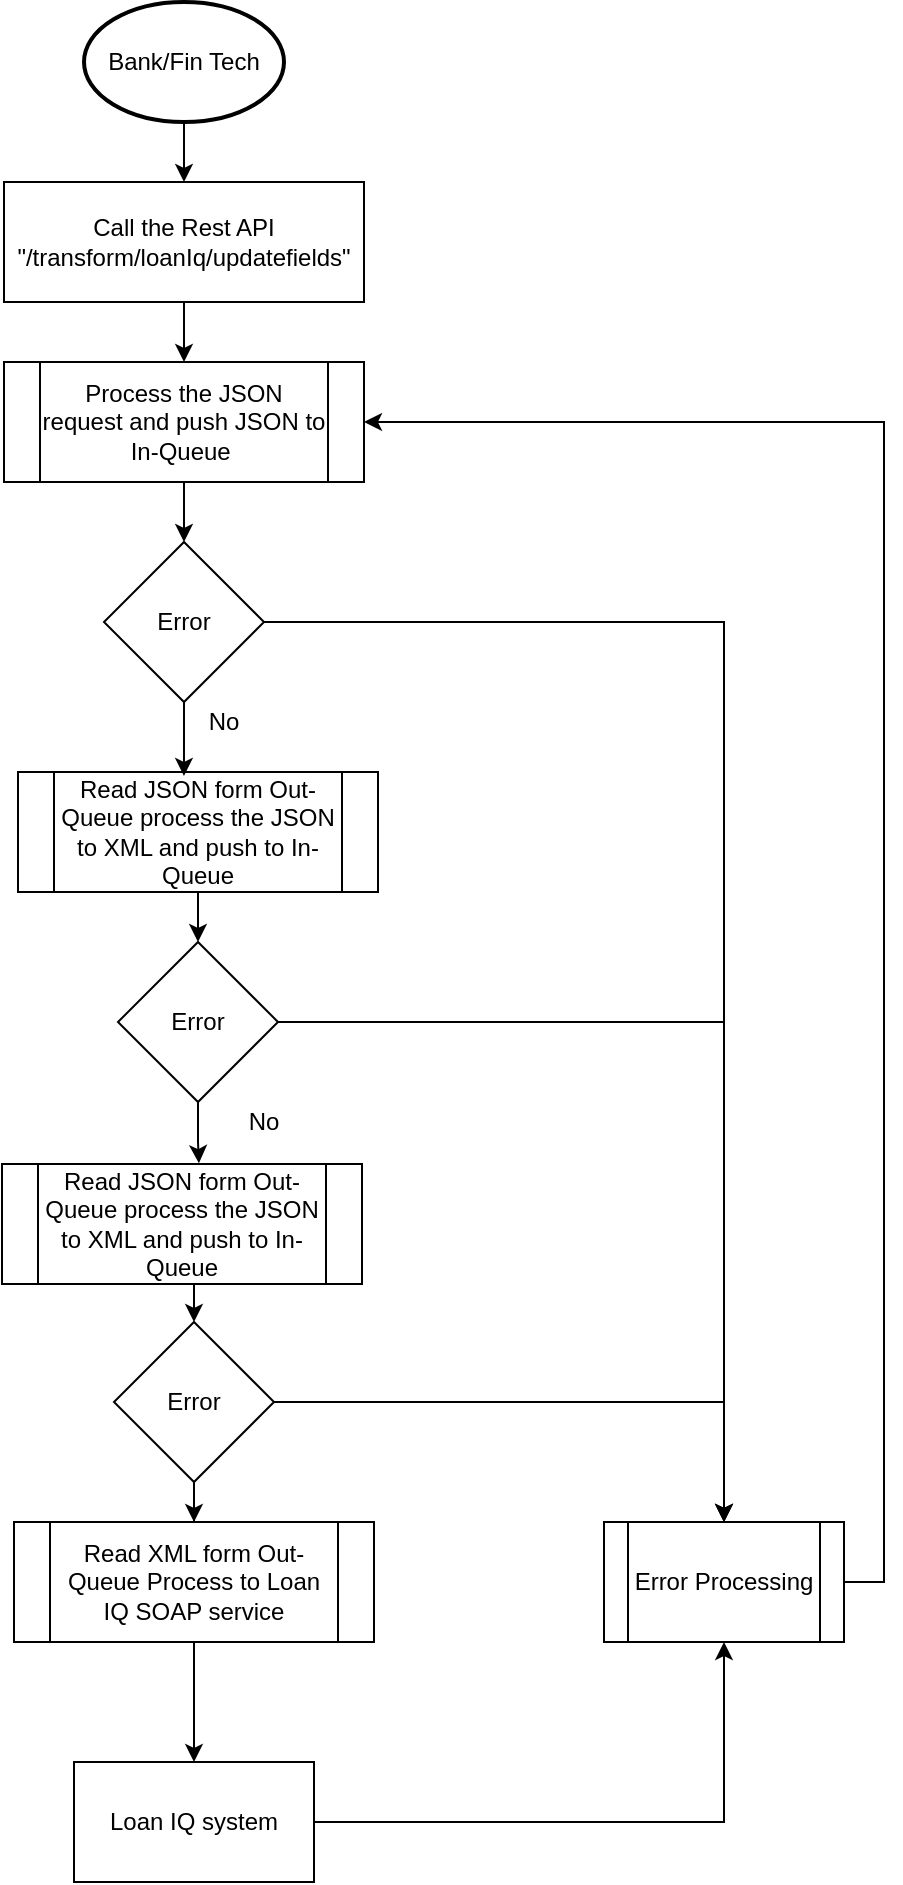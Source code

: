 <mxfile version="14.9.8" type="github" pages="2">
  <diagram id="HuAqnT2lXIl6ZQlY2Rdg" name="Page-1">
    <mxGraphModel dx="1024" dy="563" grid="1" gridSize="10" guides="1" tooltips="1" connect="1" arrows="1" fold="1" page="1" pageScale="1" pageWidth="850" pageHeight="1100" math="0" shadow="0">
      <root>
        <mxCell id="0" />
        <mxCell id="1" parent="0" />
        <mxCell id="64HIhIkmmN7Aq2NFYNBo-4" style="edgeStyle=orthogonalEdgeStyle;rounded=0;orthogonalLoop=1;jettySize=auto;html=1;exitX=0.5;exitY=1;exitDx=0;exitDy=0;exitPerimeter=0;entryX=0.5;entryY=0;entryDx=0;entryDy=0;" parent="1" source="64HIhIkmmN7Aq2NFYNBo-2" target="64HIhIkmmN7Aq2NFYNBo-3" edge="1">
          <mxGeometry relative="1" as="geometry" />
        </mxCell>
        <mxCell id="64HIhIkmmN7Aq2NFYNBo-2" value="Bank/Fin Tech" style="strokeWidth=2;html=1;shape=mxgraph.flowchart.start_1;whiteSpace=wrap;" parent="1" vertex="1">
          <mxGeometry x="280" y="60" width="100" height="60" as="geometry" />
        </mxCell>
        <mxCell id="64HIhIkmmN7Aq2NFYNBo-11" value="" style="edgeStyle=orthogonalEdgeStyle;rounded=0;orthogonalLoop=1;jettySize=auto;html=1;" parent="1" source="64HIhIkmmN7Aq2NFYNBo-3" target="64HIhIkmmN7Aq2NFYNBo-6" edge="1">
          <mxGeometry relative="1" as="geometry" />
        </mxCell>
        <mxCell id="64HIhIkmmN7Aq2NFYNBo-3" value="Call the Rest API&lt;br&gt;&quot;/transform/loanIq/updatefields&quot;" style="rounded=0;whiteSpace=wrap;html=1;" parent="1" vertex="1">
          <mxGeometry x="240" y="150" width="180" height="60" as="geometry" />
        </mxCell>
        <mxCell id="64HIhIkmmN7Aq2NFYNBo-15" style="edgeStyle=orthogonalEdgeStyle;rounded=0;orthogonalLoop=1;jettySize=auto;html=1;entryX=0.5;entryY=0;entryDx=0;entryDy=0;" parent="1" source="64HIhIkmmN7Aq2NFYNBo-6" target="64HIhIkmmN7Aq2NFYNBo-12" edge="1">
          <mxGeometry relative="1" as="geometry" />
        </mxCell>
        <mxCell id="64HIhIkmmN7Aq2NFYNBo-6" value="Process the JSON request and push JSON to In-Queue&amp;nbsp;" style="shape=process;whiteSpace=wrap;html=1;backgroundOutline=1;" parent="1" vertex="1">
          <mxGeometry x="240" y="240" width="180" height="60" as="geometry" />
        </mxCell>
        <mxCell id="64HIhIkmmN7Aq2NFYNBo-17" style="edgeStyle=orthogonalEdgeStyle;rounded=0;orthogonalLoop=1;jettySize=auto;html=1;entryX=0.5;entryY=0;entryDx=0;entryDy=0;" parent="1" source="64HIhIkmmN7Aq2NFYNBo-7" target="64HIhIkmmN7Aq2NFYNBo-16" edge="1">
          <mxGeometry relative="1" as="geometry" />
        </mxCell>
        <mxCell id="64HIhIkmmN7Aq2NFYNBo-7" value="Read JSON form Out-Queue process the JSON to XML and push to In-Queue" style="shape=process;whiteSpace=wrap;html=1;backgroundOutline=1;" parent="1" vertex="1">
          <mxGeometry x="247" y="445" width="180" height="60" as="geometry" />
        </mxCell>
        <mxCell id="64HIhIkmmN7Aq2NFYNBo-26" style="edgeStyle=orthogonalEdgeStyle;rounded=0;orthogonalLoop=1;jettySize=auto;html=1;exitX=0.5;exitY=1;exitDx=0;exitDy=0;entryX=0.5;entryY=0;entryDx=0;entryDy=0;" parent="1" source="64HIhIkmmN7Aq2NFYNBo-8" target="64HIhIkmmN7Aq2NFYNBo-24" edge="1">
          <mxGeometry relative="1" as="geometry" />
        </mxCell>
        <mxCell id="64HIhIkmmN7Aq2NFYNBo-8" value="Read JSON form Out-Queue process the JSON to XML and push to In-Queue" style="shape=process;whiteSpace=wrap;html=1;backgroundOutline=1;" parent="1" vertex="1">
          <mxGeometry x="239" y="641" width="180" height="60" as="geometry" />
        </mxCell>
        <mxCell id="64HIhIkmmN7Aq2NFYNBo-13" style="edgeStyle=orthogonalEdgeStyle;rounded=0;orthogonalLoop=1;jettySize=auto;html=1;entryX=0.461;entryY=0.033;entryDx=0;entryDy=0;entryPerimeter=0;" parent="1" source="64HIhIkmmN7Aq2NFYNBo-12" target="64HIhIkmmN7Aq2NFYNBo-7" edge="1">
          <mxGeometry relative="1" as="geometry" />
        </mxCell>
        <mxCell id="64HIhIkmmN7Aq2NFYNBo-21" style="edgeStyle=orthogonalEdgeStyle;rounded=0;orthogonalLoop=1;jettySize=auto;html=1;entryX=0.5;entryY=0;entryDx=0;entryDy=0;" parent="1" source="64HIhIkmmN7Aq2NFYNBo-12" target="64HIhIkmmN7Aq2NFYNBo-20" edge="1">
          <mxGeometry relative="1" as="geometry" />
        </mxCell>
        <mxCell id="64HIhIkmmN7Aq2NFYNBo-12" value="Error" style="rhombus;whiteSpace=wrap;html=1;" parent="1" vertex="1">
          <mxGeometry x="290" y="330" width="80" height="80" as="geometry" />
        </mxCell>
        <mxCell id="64HIhIkmmN7Aq2NFYNBo-14" value="No" style="text;html=1;strokeColor=none;fillColor=none;align=center;verticalAlign=middle;whiteSpace=wrap;rounded=0;" parent="1" vertex="1">
          <mxGeometry x="330" y="410" width="40" height="20" as="geometry" />
        </mxCell>
        <mxCell id="64HIhIkmmN7Aq2NFYNBo-18" style="edgeStyle=orthogonalEdgeStyle;rounded=0;orthogonalLoop=1;jettySize=auto;html=1;entryX=0.547;entryY=-0.007;entryDx=0;entryDy=0;entryPerimeter=0;" parent="1" source="64HIhIkmmN7Aq2NFYNBo-16" target="64HIhIkmmN7Aq2NFYNBo-8" edge="1">
          <mxGeometry relative="1" as="geometry" />
        </mxCell>
        <mxCell id="64HIhIkmmN7Aq2NFYNBo-22" style="edgeStyle=orthogonalEdgeStyle;rounded=0;orthogonalLoop=1;jettySize=auto;html=1;entryX=0.5;entryY=0;entryDx=0;entryDy=0;" parent="1" source="64HIhIkmmN7Aq2NFYNBo-16" target="64HIhIkmmN7Aq2NFYNBo-20" edge="1">
          <mxGeometry relative="1" as="geometry">
            <mxPoint x="600" y="640" as="targetPoint" />
          </mxGeometry>
        </mxCell>
        <mxCell id="64HIhIkmmN7Aq2NFYNBo-16" value="Error" style="rhombus;whiteSpace=wrap;html=1;" parent="1" vertex="1">
          <mxGeometry x="297" y="530" width="80" height="80" as="geometry" />
        </mxCell>
        <mxCell id="64HIhIkmmN7Aq2NFYNBo-19" value="No" style="text;html=1;strokeColor=none;fillColor=none;align=center;verticalAlign=middle;whiteSpace=wrap;rounded=0;" parent="1" vertex="1">
          <mxGeometry x="350" y="610" width="40" height="20" as="geometry" />
        </mxCell>
        <mxCell id="64HIhIkmmN7Aq2NFYNBo-31" style="edgeStyle=orthogonalEdgeStyle;rounded=0;orthogonalLoop=1;jettySize=auto;html=1;entryX=1;entryY=0.5;entryDx=0;entryDy=0;" parent="1" source="64HIhIkmmN7Aq2NFYNBo-20" target="64HIhIkmmN7Aq2NFYNBo-6" edge="1">
          <mxGeometry relative="1" as="geometry">
            <mxPoint x="500" y="320" as="targetPoint" />
            <Array as="points">
              <mxPoint x="680" y="850" />
              <mxPoint x="680" y="270" />
            </Array>
          </mxGeometry>
        </mxCell>
        <mxCell id="64HIhIkmmN7Aq2NFYNBo-20" value="Error Processing" style="shape=process;whiteSpace=wrap;html=1;backgroundOutline=1;" parent="1" vertex="1">
          <mxGeometry x="540" y="820" width="120" height="60" as="geometry" />
        </mxCell>
        <mxCell id="64HIhIkmmN7Aq2NFYNBo-29" style="edgeStyle=orthogonalEdgeStyle;rounded=0;orthogonalLoop=1;jettySize=auto;html=1;entryX=0.5;entryY=0;entryDx=0;entryDy=0;" parent="1" source="64HIhIkmmN7Aq2NFYNBo-23" target="64HIhIkmmN7Aq2NFYNBo-28" edge="1">
          <mxGeometry relative="1" as="geometry" />
        </mxCell>
        <mxCell id="64HIhIkmmN7Aq2NFYNBo-23" value="Read XML form Out-Queue Process to Loan IQ SOAP service" style="shape=process;whiteSpace=wrap;html=1;backgroundOutline=1;" parent="1" vertex="1">
          <mxGeometry x="245" y="820" width="180" height="60" as="geometry" />
        </mxCell>
        <mxCell id="64HIhIkmmN7Aq2NFYNBo-25" style="edgeStyle=orthogonalEdgeStyle;rounded=0;orthogonalLoop=1;jettySize=auto;html=1;" parent="1" source="64HIhIkmmN7Aq2NFYNBo-24" target="64HIhIkmmN7Aq2NFYNBo-23" edge="1">
          <mxGeometry relative="1" as="geometry" />
        </mxCell>
        <mxCell id="64HIhIkmmN7Aq2NFYNBo-27" style="edgeStyle=orthogonalEdgeStyle;rounded=0;orthogonalLoop=1;jettySize=auto;html=1;entryX=0.5;entryY=0;entryDx=0;entryDy=0;" parent="1" source="64HIhIkmmN7Aq2NFYNBo-24" target="64HIhIkmmN7Aq2NFYNBo-20" edge="1">
          <mxGeometry relative="1" as="geometry" />
        </mxCell>
        <mxCell id="64HIhIkmmN7Aq2NFYNBo-24" value="Error" style="rhombus;whiteSpace=wrap;html=1;" parent="1" vertex="1">
          <mxGeometry x="295" y="720" width="80" height="80" as="geometry" />
        </mxCell>
        <mxCell id="64HIhIkmmN7Aq2NFYNBo-30" style="edgeStyle=orthogonalEdgeStyle;rounded=0;orthogonalLoop=1;jettySize=auto;html=1;exitX=1;exitY=0.5;exitDx=0;exitDy=0;entryX=0.5;entryY=1;entryDx=0;entryDy=0;" parent="1" source="64HIhIkmmN7Aq2NFYNBo-28" target="64HIhIkmmN7Aq2NFYNBo-20" edge="1">
          <mxGeometry relative="1" as="geometry" />
        </mxCell>
        <mxCell id="64HIhIkmmN7Aq2NFYNBo-28" value="Loan IQ system" style="rounded=0;whiteSpace=wrap;html=1;" parent="1" vertex="1">
          <mxGeometry x="275" y="940" width="120" height="60" as="geometry" />
        </mxCell>
      </root>
    </mxGraphModel>
  </diagram>
  <diagram id="x179AWawg8Nx9tzVLMpy" name="Page-2">
    <mxGraphModel dx="1024" dy="563" grid="1" gridSize="10" guides="1" tooltips="1" connect="1" arrows="1" fold="1" page="1" pageScale="1" pageWidth="850" pageHeight="1100" math="0" shadow="0">
      <root>
        <mxCell id="jTOTUgujy724zLttDezB-0" />
        <mxCell id="jTOTUgujy724zLttDezB-1" parent="jTOTUgujy724zLttDezB-0" />
      </root>
    </mxGraphModel>
  </diagram>
</mxfile>
